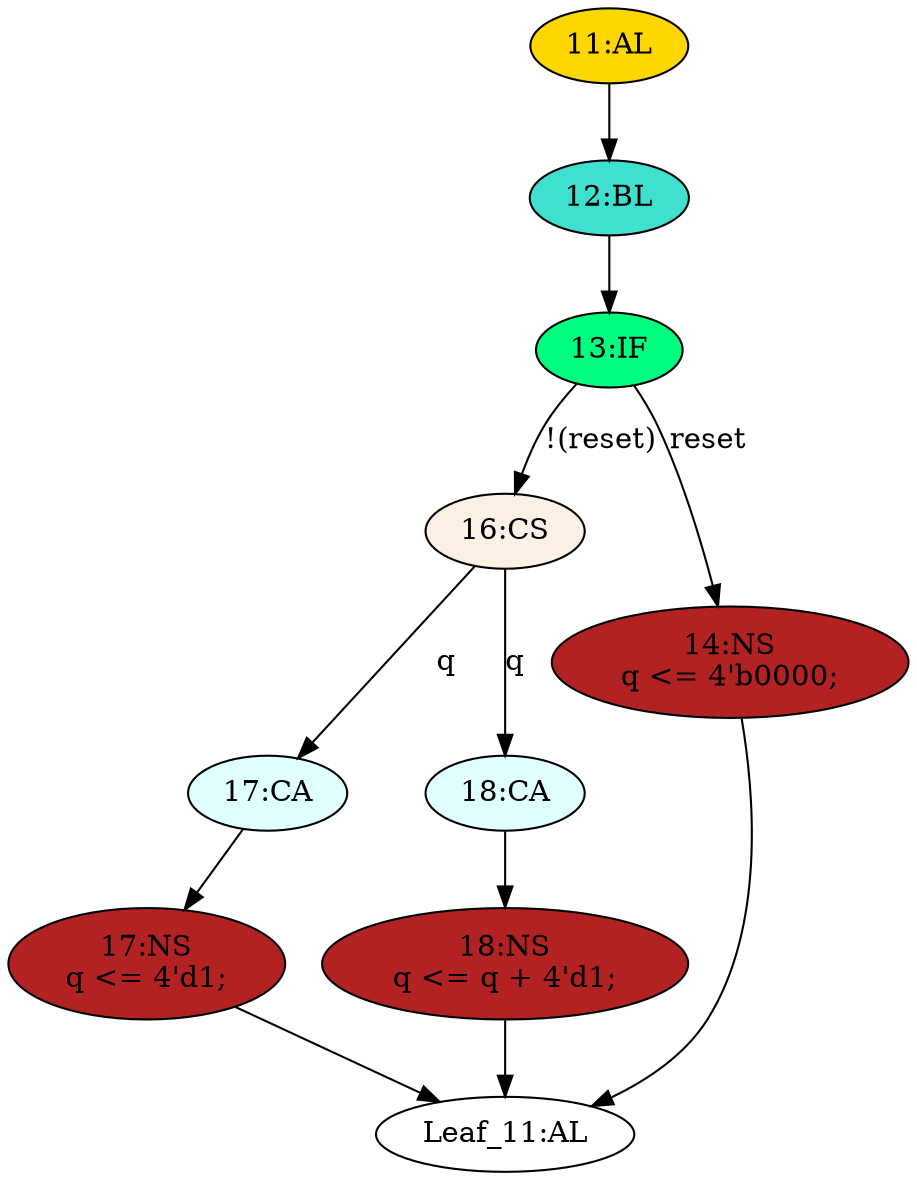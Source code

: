 strict digraph "" {
	node [label="\N"];
	"16:CS"	[ast="<pyverilog.vparser.ast.CaseStatement object at 0x7f00d116c250>",
		fillcolor=linen,
		label="16:CS",
		statements="[]",
		style=filled,
		typ=CaseStatement];
	"17:CA"	[ast="<pyverilog.vparser.ast.Case object at 0x7f00d116c3d0>",
		fillcolor=lightcyan,
		label="17:CA",
		statements="[]",
		style=filled,
		typ=Case];
	"16:CS" -> "17:CA"	[cond="['q']",
		label=q,
		lineno=16];
	"18:CA"	[ast="<pyverilog.vparser.ast.Case object at 0x7f00d116c5d0>",
		fillcolor=lightcyan,
		label="18:CA",
		statements="[]",
		style=filled,
		typ=Case];
	"16:CS" -> "18:CA"	[cond="['q']",
		label=q,
		lineno=16];
	"13:IF"	[ast="<pyverilog.vparser.ast.IfStatement object at 0x7f00d116c950>",
		fillcolor=springgreen,
		label="13:IF",
		statements="[]",
		style=filled,
		typ=IfStatement];
	"13:IF" -> "16:CS"	[cond="['reset']",
		label="!(reset)",
		lineno=13];
	"14:NS"	[ast="<pyverilog.vparser.ast.NonblockingSubstitution object at 0x7f00d116ca10>",
		fillcolor=firebrick,
		label="14:NS
q <= 4'b0000;",
		statements="[<pyverilog.vparser.ast.NonblockingSubstitution object at 0x7f00d116ca10>]",
		style=filled,
		typ=NonblockingSubstitution];
	"13:IF" -> "14:NS"	[cond="['reset']",
		label=reset,
		lineno=13];
	"17:NS"	[ast="<pyverilog.vparser.ast.NonblockingSubstitution object at 0x7f00d116c450>",
		fillcolor=firebrick,
		label="17:NS
q <= 4'd1;",
		statements="[<pyverilog.vparser.ast.NonblockingSubstitution object at 0x7f00d116c450>]",
		style=filled,
		typ=NonblockingSubstitution];
	"17:CA" -> "17:NS"	[cond="[]",
		lineno=None];
	"18:NS"	[ast="<pyverilog.vparser.ast.NonblockingSubstitution object at 0x7f00d116c610>",
		fillcolor=firebrick,
		label="18:NS
q <= q + 4'd1;",
		statements="[<pyverilog.vparser.ast.NonblockingSubstitution object at 0x7f00d116c610>]",
		style=filled,
		typ=NonblockingSubstitution];
	"Leaf_11:AL"	[def_var="['q']",
		label="Leaf_11:AL"];
	"18:NS" -> "Leaf_11:AL"	[cond="[]",
		lineno=None];
	"12:BL"	[ast="<pyverilog.vparser.ast.Block object at 0x7f00d116c910>",
		fillcolor=turquoise,
		label="12:BL",
		statements="[]",
		style=filled,
		typ=Block];
	"12:BL" -> "13:IF"	[cond="[]",
		lineno=None];
	"18:CA" -> "18:NS"	[cond="[]",
		lineno=None];
	"11:AL"	[ast="<pyverilog.vparser.ast.Always object at 0x7f00d116c810>",
		clk_sens=True,
		fillcolor=gold,
		label="11:AL",
		sens="['clk']",
		statements="[]",
		style=filled,
		typ=Always,
		use_var="['reset', 'q']"];
	"11:AL" -> "12:BL"	[cond="[]",
		lineno=None];
	"17:NS" -> "Leaf_11:AL"	[cond="[]",
		lineno=None];
	"14:NS" -> "Leaf_11:AL"	[cond="[]",
		lineno=None];
}
